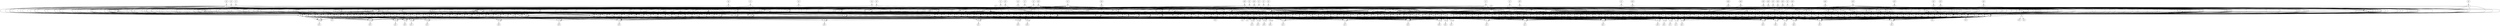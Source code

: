 digraph g {
 na1 -> pa1
 nb2 -> pb2
 pp -> np
 pa0 -> na0
 nc2 -> pc2
 pq -> nq
 pb0 -> nb0
 nc1 -> pc1
 pr -> nr
 na2 -> pa2
 nb1 -> pb1
 pc0 -> nc0
 ps -> ns
 pd0 -> nd0
 ne1 -> pe1
 nf2 -> pf2
 pt -> nt
 nd1 -> pd1
 pe0 -> ne0
 ng2 -> pg2
 pu -> nu
 nd2 -> pd2
 pf0 -> nf0
 ng1 -> pg1
 pv -> nv
 ne2 -> pe2
 nf1 -> pf1
 pg0 -> ng0
 pw -> nw
 ph0 -> nh0
 ni1 -> pi1
 nj2 -> pj2
 px -> nx
 nh1 -> ph1
 pi0 -> ni0
 nk2 -> pk2
 py -> ny
 nh2 -> ph2
 pj0 -> nj0
 nk1 -> pk1
 pz -> nz
 ni2 -> pi2
 nj1 -> pj1
 pk0 -> nk0
 pl0 -> nl0
 nm1 -> pm1
 nl1 -> pl1
 pm0 -> nm0
 nd5 -> pl2
 pn0 -> nn0
 no1 -> po1
 nn1 -> pn1
 po0 -> no0
 pp0 -> np0
 nq1 -> pq1
 pa -> na
 np1 -> pp1
 pq0 -> nq0
 pb -> nb
 pr0 -> nr0
 ns1 -> ps1
 pc -> nc
 nd5 -> pr1
 ps0 -> ns0
 pd -> nd
 nt0 -> pt0
 nu1 -> pu1
 pe -> ne
 nt1 -> pt1
 nu0 -> pu0
 pf -> nf
 nj2 -> pv0
 nw1 -> pw1
 pg -> ng
 nv1 -> pv1
 nw0 -> pw0
 ph -> nh
 nx0 -> px0
 ny1 -> py1
 pi -> ni
 nx1 -> px1
 ny0 -> py0
 pj -> nj
 nz0 -> pz0
 pk -> nk
 nz1 -> pz1
 pl -> nl
 pm -> nm
 pn -> nn
 po -> no
 n_n40 -> nd5
 nw -> nd5
 n_n35 -> nd5
 nu -> nd5
 n_n41 -> nd5
 n_n37 -> nd5
 ne0 -> nd5
  -> nd5
 nb9 -> nc2
 nc9 -> nc2
 nx8 -> nc2
 na9 -> nc2
 nw8 -> nc2
 nu6 -> nc2
 nk12 -> nc2
 nt10 -> nc2
 ng10 -> nc2
 nv6 -> nc2
 nm12 -> nc2
 ng11 -> nc2
 nk10 -> nc2
 nw6 -> nc2
 nh12 -> nc2
 np11 -> nc2
 nl10 -> nc2
 no11 -> nc2
 nn11 -> nc2
 nx9 -> nc2
 nw10 -> nc2
 nd8 -> nc2
 nr11 -> nc2
 nc12 -> nc2
 nc11 -> nc2
 no6 -> nc2
 nu7 -> nc2
 ns11 -> nc2
 nd12 -> nc2
 na11 -> nc2
 ni2 -> nc2
 nz5 -> nc2
 nq12 -> nc2
 no12 -> nc2
 nx11 -> nc2
 nf11 -> nc2
 ny9 -> nc2
 na6 -> nc2
 nq6 -> nc2
 nv12 -> nc2
 nz11 -> nc2
 nd11 -> nc2
 nf10 -> nc2
 nq8 -> nc2
 ns6 -> nc2
 nj12 -> nc2
 nt11 -> nc2
 ne12 -> nc2
 nn6 -> nc2
 nv10 -> nc2
 nw11 -> nc2
 nn7 -> nc2
 nl8 -> nc2
 nk6 -> nc2
 nz10 -> nc2
 np9 -> nc2
 no8 -> nc2
 nh6 -> nc2
 nx10 -> nc2
 nm6 -> nc2
 nj8 -> nc2
 np6 -> nc2
 nk8 -> nc2
 ne6 -> nc2
 nf8 -> nc2
 nc6 -> nc2
 nh8 -> nc2
 nb6 -> nc2
 no9 -> nc2
 nh9 -> nc2
 ni9 -> nc2
 nd9 -> nc2
 ne9 -> nc2
  -> nc2
 n_n40 -> n_n62
 nd0 -> n_n62
 nt -> n_n62
 n_n34 -> n_n62
 ns -> n_n62
 nz -> n_n62
 n_n38 -> n_n62
 n_n29 -> n_n62
  -> n_n62
 n_n40 -> n_n51
 n_n39 -> n_n51
 n_n35 -> n_n51
 nu -> n_n51
 ns -> n_n51
 n_n36 -> n_n51
 n_n29 -> n_n51
 na0 -> n_n51
 nd0 -> n_n51
 n_n38 -> n_n51
  -> n_n51
 n_n41 -> ni2
 nt -> ni2
 n_n42 -> ni2
 n_n27 -> ni2
 na -> ni2
 ne0 -> ni2
 n_n37 -> ni2
 nw -> ni2
 n_n39 -> ni2
 nu -> ni2
 nv -> ni2
  -> ni2
 n_n40 -> ng6
 nz -> ng6
 nt -> ng6
 n_n34 -> ng6
 ns -> ng6
 nd0 -> ng6
 ne0 -> ng6
  -> ng6
 nu -> nr6
 n_n40 -> nr6
 ns -> nr6
 n_n35 -> nr6
 nr -> nr6
 n_n37 -> nr6
 n_n38 -> nr6
 na0 -> nr6
 nc0 -> nr6
  -> nr6
 nt -> nj8
 nu -> nj8
 n_n18 -> nj8
 ns -> nj8
 n_n29 -> nj8
 n_n38 -> nj8
 nc0 -> nj8
 nd0 -> nj8
 n_n40 -> nj8
 n_n30 -> nj8
  -> nj8
 n_n30 -> nu8
 n_n39 -> nu8
 n_n20 -> nu8
 nv -> nu8
 nn -> nu8
 n_n37 -> nu8
 n_n38 -> nu8
  -> nu8
 nv -> nf9
 na0 -> nf9
 n_n35 -> nf9
 nu -> nf9
 n_n41 -> nf9
 nd0 -> nf9
 ne0 -> nf9
  -> nf9
 nv -> nq9
 nz -> nq9
 n_n41 -> nq9
 nt -> nq9
 n_n28 -> nq9
 ne0 -> nq9
 n_n39 -> nq9
 n_n37 -> nq9
  -> nq9
 nv -> nb10
 nd0 -> nb10
 nt -> nb10
 nu -> nb10
 ns -> nb10
 ne0 -> nb10
  -> nb10
 nv -> nm10
 nw -> nm10
 n_n35 -> nm10
 nu -> nm10
 ns -> nm10
 ne0 -> nm10
 n_n39 -> nm10
 nd0 -> nm10
  -> nm10
 nz9 -> nh1
 na11 -> nh1
 np9 -> nh1
 nt6 -> nh1
 nf9 -> nh1
 nr7 -> nh1
 nj6 -> nh1
 nt7 -> nh1
 ng6 -> nh1
 nd6 -> nh1
 ny5 -> nh1
 nz7 -> nh1
 no11 -> nh1
 nc8 -> nh1
 nr6 -> nh1
 nv7 -> nh1
 nn1 -> nh1
 nx7 -> nh1
 no1 -> nh1
 nh8 -> nh1
 no12 -> nh1
 ni8 -> nh1
 nr11 -> nh1
 ni12 -> nh1
 nt9 -> nh1
 nn12 -> nh1
 ne11 -> nh1
 nh11 -> nh1
  -> nh1
 nz1 -> nd2
 nx8 -> nd2
 nt8 -> nd2
 nv8 -> nd2
 ns8 -> nd2
 nr7 -> nd2
 np6 -> nd2
 nt11 -> nd2
 ni10 -> nd2
 nu7 -> nd2
 ne6 -> nd2
 nx9 -> nd2
 nl10 -> nd2
 nc8 -> nd2
 nr6 -> nd2
 nd12 -> nd2
 nn10 -> nd2
 ng8 -> nd2
 nk6 -> nd2
 nv11 -> nd2
 no10 -> nd2
 nh8 -> nd2
 nu6 -> nd2
 na11 -> nd2
 ny9 -> nd2
 nj8 -> nd2
 nq12 -> nd2
 ny10 -> nd2
 na10 -> nd2
 nm8 -> nd2
 nr12 -> nd2
 ng11 -> nd2
 nc7 -> nd2
 nq8 -> nd2
 ns11 -> nd2
 nd11 -> nd2
 ng10 -> nd2
 nd6 -> nd2
 nj11 -> nd2
 nb6 -> nd2
 nv12 -> nd2
 nx10 -> nd2
 no6 -> nd2
 np8 -> nd2
 nw9 -> nd2
 nn9 -> nd2
 nl6 -> nd2
 nm9 -> nd2
 ne9 -> nd2
 ni9 -> nd2
  -> nd2
 nv -> n_n63
 n_n37 -> n_n63
 n_n35 -> n_n63
 nu -> n_n63
 n_n41 -> n_n63
 nz -> n_n63
 ne0 -> n_n63
 n_n29 -> n_n63
  -> n_n63
 n_n40 -> n_n50
 nc0 -> n_n50
 nt -> n_n50
 nu -> n_n50
 ns -> n_n50
 n_n18 -> n_n50
 n_n29 -> n_n50
 n_n30 -> n_n50
 nd0 -> n_n50
 n_n38 -> n_n50
  -> n_n50
 nc10 -> nh2
 nd10 -> nh2
 np10 -> nh2
 nx5 -> nh2
 nv9 -> nh2
 nt12 -> nh2
 no8 -> nh2
  -> nh2
 n_n34 -> nh6
 n_n40 -> nh6
 ns -> nh6
 nt -> nh6
 nk -> nh6
 ne0 -> nh6
 nz -> nh6
 n_n37 -> nh6
  -> nh6
 n_n35 -> nq6
 nu -> nq6
 n_n26 -> nq6
 ns -> nq6
 na -> nq6
 ne0 -> nq6
 nc0 -> nq6
 n_n37 -> nq6
 n_n40 -> nq6
 na0 -> nq6
  -> nq6
 nu -> nk8
 n_n40 -> nk8
 ns -> nk8
 nt -> nk8
 ne -> nk8
 nd0 -> nk8
 n_n38 -> nk8
 n_n30 -> nk8
 nc0 -> nk8
  -> nk8
 n_n34 -> nt8
 n_n40 -> nt8
 ns -> nt8
 n_n35 -> nt8
 n_n20 -> nt8
 n_n37 -> nt8
 n_n38 -> nt8
 n_n30 -> nt8
 n_n39 -> nt8
  -> nt8
 nu -> ng9
 nv -> ng9
 n_n41 -> ng9
 n_n35 -> ng9
 n_n29 -> ng9
 ne0 -> ng9
 ny -> ng9
 n_n37 -> ng9
  -> ng9
 n_n34 -> np9
 nv -> np9
 n_n41 -> np9
 nt -> np9
 nb -> np9
 n_n37 -> np9
 ne0 -> np9
 nx -> np9
 n_n39 -> np9
  -> np9
 n_n34 -> nc10
 n_n40 -> nc10
 n_n41 -> nc10
 n_n35 -> nc10
 nd -> nc10
 n_n38 -> nc10
 n_n39 -> nc10
 nd0 -> nc10
  -> nc10
 nv -> nl10
 nw -> nl10
 n_n35 -> nl10
 nu -> nl10
 ns -> nl10
 n_n38 -> nl10
 n_n39 -> nl10
 nd0 -> nl10
  -> nl10
 ne9 -> ni1
 ni9 -> ni1
 nu8 -> ni1
 nx8 -> ni1
 nr8 -> ni1
 ng8 -> ni1
 nn1 -> ni1
 nk12 -> ni1
 ng11 -> ni1
 ni8 -> ni1
 no1 -> ni1
 nf12 -> ni1
 nx9 -> ni1
 nk8 -> ni1
 nw6 -> ni1
 nm12 -> ni1
 nc10 -> ni1
 nm8 -> ni1
 ng12 -> ni1
 nl12 -> ni1
 nd10 -> ni1
 no8 -> ni1
 nr11 -> ni1
 nz11 -> ni1
 nl10 -> ni1
 ny5 -> ni1
 nu9 -> ni1
 ny11 -> ni1
 nx10 -> ni1
 nf8 -> ni1
 nf6 -> ni1
 nt12 -> ni1
 nq11 -> ni1
 na11 -> ni1
 ne8 -> ni1
 nc6 -> ni1
 nu12 -> ni1
 nd7 -> ni1
 nd11 -> ni1
 ns7 -> ni1
 ng6 -> ni1
 nn12 -> ni1
 no7 -> ni1
 nj6 -> ni1
 ni12 -> ni1
 nn7 -> ni1
 nx11 -> ni1
 ng10 -> ni1
 nm7 -> ni1
 nu11 -> ni1
 ni10 -> ni1
 nl7 -> ni1
 nj7 -> ni1
 ni7 -> ni1
 ng7 -> ni1
 nf10 -> ni1
 no6 -> ni1
 ny9 -> ni1
 no9 -> ni1
 np9 -> ni1
  -> ni1
 ne12 -> nt1
 nc12 -> nt1
 nj12 -> nt1
 np11 -> nt1
  -> nt1
 nv -> n_n64
 n_n37 -> n_n64
 n_n35 -> n_n64
 nu -> n_n64
 n_n41 -> n_n64
 na0 -> n_n64
 ne0 -> n_n64
 n_n29 -> n_n64
  -> n_n64
 n_n40 -> n_n49
 nw -> n_n49
 nt -> n_n49
 nu -> n_n49
 n_n41 -> n_n49
 n_n42 -> n_n49
 n_n38 -> n_n49
 n_n29 -> n_n49
 n_n39 -> n_n49
 nd0 -> n_n49
  -> n_n49
 n_n35 -> nx5
 nu -> nx5
 nk -> nx5
 ns -> nx5
 nf -> nx5
 ne0 -> nx5
 n_n39 -> nx5
 n_n37 -> nx5
 nv -> nx5
 nz -> nx5
  -> nx5
 ns -> ne6
 nt -> ne6
 nk -> ne6
 n_n26 -> ne6
 na -> ne6
 n_n38 -> ne6
 nz -> ne6
 nd0 -> ne6
 n_n34 -> ne6
 n_n40 -> ne6
  -> ne6
 ns -> np6
 nt -> np6
 nk -> np6
 nl -> np6
 na -> np6
 n_n38 -> np6
 nz -> np6
 nd0 -> np6
 n_n34 -> np6
 n_n40 -> np6
  -> np6
 n_n34 -> np7
 nv -> np7
 n_n41 -> np7
 n_n35 -> np7
 n_n17 -> np7
 n_n12 -> np7
 n_n11 -> np7
 n_n9 -> np7
 n_n8 -> np7
 n_n14 -> np7
 n_n10 -> np7
 n_n13 -> np7
 nd0 -> np7
 n_n38 -> np7
 nw -> np7
 n_n39 -> np7
  -> np7
 n_n34 -> na8
 nv -> na8
 n_n41 -> na8
 n_n35 -> na8
 nj -> na8
 n_n15 -> na8
 n_n14 -> na8
 n_n16 -> na8
 n_n37 -> na8
 ne0 -> na8
 nw -> na8
 n_n39 -> na8
  -> na8
 nu -> nh9
 nv -> nh9
 n_n41 -> nh9
 n_n35 -> nh9
 na -> nh9
 ne0 -> nh9
 ny -> nh9
 n_n37 -> nh9
  -> nh9
 nv -> ns9
 nx -> ns9
 nt -> ns9
 n_n34 -> ns9
 n_n41 -> ns9
 n_n38 -> ns9
 n_n39 -> ns9
 nd0 -> ns9
  -> ns9
 nv -> nz9
 nw -> nz9
 nt -> nz9
 nu -> nz9
 n_n41 -> nz9
 ne0 -> nz9
 n_n39 -> nz9
 nd0 -> nz9
  -> nz9
 ns -> nk10
 n_n35 -> nk10
 n_n42 -> nk10
 n_n27 -> nk10
 na -> nk10
 ne0 -> nk10
 n_n37 -> nk10
 nw -> nk10
 n_n39 -> nk10
 nu -> nk10
 nv -> nk10
  -> nk10
 na11 -> nj1
 nd11 -> nj1
 nu8 -> nj1
 ne9 -> nj1
 nr8 -> nj1
 nw7 -> nj1
 no8 -> nj1
 nn1 -> nj1
 np12 -> nj1
 nx7 -> nj1
 nm8 -> nj1
 nr6 -> nj1
 ns12 -> nj1
 ny7 -> nj1
 ne12 -> nj1
 nn6 -> nj1
 nt12 -> nj1
 nz7 -> nj1
 nq8 -> nj1
 no1 -> nj1
 no12 -> nj1
 nd8 -> nj1
 nd6 -> nj1
 ny6 -> nj1
 nf12 -> nj1
 ne8 -> nj1
 ny5 -> nj1
 nu9 -> nj1
 nk12 -> nj1
 nv7 -> nj1
 ng8 -> nj1
 ng6 -> nj1
 nv6 -> nj1
 nn12 -> nj1
 nu7 -> nj1
 nh8 -> nj1
 nc6 -> nj1
 nw6 -> nj1
 ni12 -> nj1
 nt7 -> nj1
 ni8 -> nj1
 nj6 -> nj1
 nq7 -> nj1
 nk8 -> nj1
 nh6 -> nj1
 no11 -> nj1
 na12 -> nj1
 nr11 -> nj1
 nq11 -> nj1
 nd5 -> nj1
 nd10 -> nj1
 nx11 -> nj1
 ng11 -> nj1
 nc10 -> nj1
  -> nj1
 nr10 -> ns1
 ns10 -> ns1
 nz8 -> ns1
 nq9 -> ns1
 nu8 -> ns1
 nc6 -> ns1
 ns12 -> ns1
 nh6 -> ns1
 nq10 -> ns1
 nn7 -> ns1
 nb7 -> ns1
 ne12 -> ns1
 nz6 -> ns1
 nv6 -> ns1
 nm12 -> ns1
 nw6 -> ns1
 nv10 -> ns1
 ni6 -> ns1
 nj12 -> ns1
 nn6 -> ns1
 np12 -> ns1
 nx6 -> ns1
 nb12 -> ns1
 ny6 -> ns1
 nc12 -> ns1
 nz11 -> ns1
 np11 -> ns1
 nd5 -> ns1
 nk11 -> ns1
 nm11 -> ns1
  -> ns1
 nm6 -> nb2
 no6 -> nb2
 nm9 -> nb2
 nn9 -> nb2
 nl6 -> nb2
 ny7 -> nb2
 nd6 -> nb2
 nk12 -> nb2
 nx7 -> nb2
 nf6 -> nb2
 nu12 -> nb2
 na8 -> nb2
 nz5 -> nb2
 nr12 -> nb2
 nz7 -> nb2
 na6 -> nb2
 no12 -> nb2
 no7 -> nb2
 nc8 -> nb2
 nr6 -> nb2
 nv11 -> nb2
 nq7 -> nb2
 nb8 -> nb2
 ng12 -> nb2
 nx11 -> nb2
 nr7 -> nb2
 nl8 -> nb2
 ns6 -> nb2
 nd7 -> nb2
 nt7 -> nb2
 nj8 -> nb2
 nq6 -> nb2
 nj11 -> nb2
 nv7 -> nb2
 nn8 -> nb2
 nw7 -> nb2
 nm8 -> nb2
 no11 -> nb2
 ne11 -> nb2
 ns11 -> nb2
 nu11 -> nb2
 ny10 -> nb2
 ni10 -> nb2
 nm10 -> nb2
 nz9 -> nb2
 nh10 -> nb2
  -> nb2
 n_n40 -> n_n48
 n_n39 -> n_n48
 n_n35 -> n_n48
 n_n34 -> n_n48
 n_n41 -> n_n48
 n_n42 -> n_n48
 n_n29 -> n_n48
 n_n32 -> n_n48
 nd0 -> n_n48
 n_n38 -> n_n48
  -> n_n48
 nz11 -> nk2
 nd5 -> nk2
  -> nk2
 n_n40 -> nf6
 na0 -> nf6
 nt -> nf6
 n_n34 -> nf6
 ns -> nf6
 ne0 -> nf6
 n_n39 -> nf6
 nd0 -> nf6
  -> nf6
 nc0 -> no6
 nd0 -> no6
 nt -> no6
 nv -> no6
 n_n41 -> no6
 n_n38 -> no6
  -> no6
 n_n34 -> nq7
 nv -> nq7
 n_n41 -> nq7
 n_n35 -> nq7
 n_n17 -> nq7
 n_n12 -> nq7
 n_n11 -> nq7
 n_n9 -> nq7
 ns0 -> nq7
 n_n14 -> nq7
 n_n10 -> nq7
 n_n13 -> nq7
 nd0 -> nq7
 n_n38 -> nq7
 nw -> nq7
 n_n39 -> nq7
  -> nq7
 n_n34 -> nz7
 nv -> nz7
 n_n41 -> nz7
 n_n35 -> nz7
 nj -> nz7
 n_n15 -> nz7
 nn0 -> nz7
 n_n16 -> nz7
 n_n37 -> nz7
 ne0 -> nz7
 nw -> nz7
 n_n39 -> nz7
  -> nz7
 nv -> ni9
 ny -> ni9
 n_n35 -> ni9
 nu -> ni9
 n_n41 -> ni9
 nd0 -> ni9
 n_n38 -> ni9
  -> ni9
 nv -> nr9
 nw -> nr9
 nt -> nr9
 n_n34 -> nr9
 n_n41 -> nr9
 n_n38 -> nr9
 n_n39 -> nr9
 nd0 -> nr9
  -> nr9
 nt -> na10
 nu -> na10
 nq -> na10
 n_n41 -> na10
 n_n22 -> na10
 n_n38 -> na10
 nc0 -> na10
 n_n37 -> na10
 nv -> na10
 nw -> na10
  -> na10
 nv -> nj10
 nc0 -> nj10
 n_n35 -> nj10
 n_n34 -> nj10
 ns -> nj10
 n_n37 -> nj10
 ne0 -> nj10
  -> nj10
 nc9 -> nz0
 nd9 -> nz0
 na9 -> nz0
 nb9 -> nz0
 nw8 -> nz0
 nn8 -> nz0
 ns11 -> nz0
 nz5 -> nz0
 nu6 -> nz0
 ng8 -> nz0
 nq12 -> nz0
 nj8 -> nz0
 nq6 -> nz0
 ne6 -> nz0
 nx11 -> nz0
 np6 -> nz0
 nd12 -> nz0
 na6 -> nz0
 nk12 -> nz0
 nb6 -> nz0
 nv12 -> nz0
 nk6 -> nz0
 nf11 -> nz0
 ns6 -> nz0
 nt11 -> nz0
 nc11 -> nz0
 nw10 -> nz0
 nz10 -> nz0
 ni2 -> nz0
 nk10 -> nz0
  -> nz0
 n_n40 -> n_n47
 n_n39 -> n_n47
 nt -> n_n47
 nu -> n_n47
 ns -> n_n47
 n_n42 -> n_n47
 n_n29 -> n_n47
 n_n30 -> n_n47
 nd0 -> n_n47
 ne0 -> n_n47
  -> n_n47
 nt -> nz5
 n_n34 -> nz5
 n_n26 -> nz5
 ns -> nz5
 na -> nz5
 ne0 -> nz5
 nc0 -> nz5
 n_n37 -> nz5
 n_n40 -> nz5
 na0 -> nz5
  -> nz5
 n_n34 -> nk6
 n_n40 -> nk6
 ns -> nk6
 nt -> nk6
 na -> nk6
 n_n38 -> nk6
 nw -> nk6
 nd0 -> nk6
  -> nk6
 nu -> nv6
 n_n40 -> nv6
 ns -> nv6
 n_n35 -> nv6
 n_n36 -> nv6
 n_n37 -> nv6
 ne0 -> nv6
 na0 -> nv6
 n_n39 -> nv6
  -> nv6
 nv -> ng7
 nx -> ng7
 n_n35 -> ng7
 n_n34 -> ng7
 n_n41 -> ng7
 n_n4 -> ng7
 nl0 -> ng7
 n_n6 -> ng7
 n_n5 -> ng7
 n_n15 -> ng7
 n_n16 -> ng7
 n_n7 -> ng7
 nd0 -> ng7
 n_n38 -> ng7
  -> ng7
 nv -> nj9
 ny -> nj9
 n_n35 -> nj9
 nu -> nj9
 n_n41 -> nj9
 nd0 -> nj9
 ne0 -> nj9
  -> nj9
 nt -> nu9
 nu -> nu9
 n_n32 -> nu9
 n_n41 -> nu9
 nc -> nu9
 ne0 -> nu9
 nc0 -> nu9
 n_n37 -> nu9
 n_n40 -> nu9
 nw -> nu9
  -> nu9
 n_n34 -> nf10
 nv -> nf10
 ns -> nf10
 n_n35 -> nf10
 na -> nf10
 ne0 -> nf10
 n_n39 -> nf10
 n_n37 -> nf10
  -> nf10
 n_n40 -> nq10
 nw -> nq10
 n_n35 -> nq10
 n_n34 -> nq10
 ns -> nq10
 ne0 -> nq10
  -> nq10
 nr0 -> n_n9
  -> n_n9
 nt10 -> ny0
 nm6 -> ny0
 nf10 -> ny0
 nh9 -> ny0
  -> ny0
 nv -> n_n46
 n_n39 -> n_n46
 n_n35 -> n_n46
 nu -> n_n46
 ns -> n_n46
 n_n27 -> n_n46
 n_n29 -> n_n46
 n_n42 -> n_n46
 n_n37 -> n_n46
 ne0 -> n_n46
  -> n_n46
 n_n40 -> ny5
 na0 -> ny5
 nt -> ny5
 n_n34 -> ny5
 ns -> ny5
 n_n38 -> ny5
 nc0 -> ny5
 nd0 -> ny5
  -> ny5
 n_n35 -> nu6
 nu -> nu6
 nr -> nu6
 ns -> nu6
 na -> nu6
 n_n38 -> nu6
 n_n39 -> nu6
 nd0 -> nu6
 n_n40 -> nu6
 na0 -> nu6
  -> nu6
 nu -> nw6
 n_n40 -> nw6
 ns -> nw6
 n_n35 -> nw6
 nr -> nw6
 n_n37 -> nw6
 ne0 -> nw6
 na0 -> nw6
 n_n39 -> nw6
  -> nw6
 nv -> nf7
 nx -> nf7
 n_n35 -> nf7
 n_n34 -> nf7
 n_n41 -> nf7
 n_n4 -> nf7
 n_n3 -> nf7
 n_n6 -> nf7
 n_n5 -> nf7
 n_n15 -> nf7
 n_n16 -> nf7
 n_n7 -> nf7
 nd0 -> nf7
 n_n38 -> nf7
  -> nf7
 nt -> nk9
 nu -> nk9
 n_n25 -> nk9
 n_n41 -> nk9
 nh -> nk9
 n_n38 -> nk9
 nc0 -> nk9
 n_n37 -> nk9
 nv -> nk9
 nw -> nk9
  -> nk9
 nv -> nt9
 na0 -> nt9
 nt -> nt9
 n_n34 -> nt9
 ns -> nt9
 ne0 -> nt9
  -> nt9
 nv -> ng10
 n_n39 -> ng10
 n_n35 -> ng10
 n_n34 -> ng10
 ns -> ng10
 nd0 -> ng10
 n_n38 -> ng10
  -> ng10
 nu -> np10
 nv -> np10
 ns -> np10
 n_n35 -> np10
 nf -> np10
 n_n37 -> np10
 ne0 -> np10
 n_n24 -> np10
 n_n39 -> np10
  -> np10
 nn9 -> nx0
 nl11 -> nx0
 nl6 -> nx0
  -> nx0
 n_n40 -> n_n45
 nc0 -> n_n45
 n_n35 -> n_n45
 nu -> n_n45
 n_n41 -> n_n45
 nc -> n_n45
 n_n29 -> n_n45
 n_n32 -> n_n45
 n_n37 -> n_n45
 ne0 -> n_n45
  -> n_n45
 n_n34 -> ni6
 n_n40 -> ni6
 ns -> ni6
 nt -> ni6
 n_n28 -> ni6
 ne0 -> ni6
 nz -> ni6
 n_n37 -> ni6
  -> ni6
 nc0 -> nt6
 nd0 -> nt6
 nt -> nt6
 nv -> nt6
 n_n41 -> nt6
 ne0 -> nt6
  -> nt6
 n_n34 -> nl9
 nv -> nl9
 ns -> nl9
 nt -> nl9
 nk -> nl9
 nz -> nl9
 ne0 -> nl9
  -> nl9
 nt -> nw9
 nu -> nw9
 np -> nw9
 n_n41 -> nw9
 n_n42 -> nw9
 ne0 -> nw9
 n_n39 -> nw9
 n_n37 -> nw9
 nv -> nw9
 nw -> nw9
  -> nw9
 n_n35 -> nd10
 n_n34 -> nd10
 nf -> nd10
 n_n41 -> nd10
 n_n32 -> nd10
 nd0 -> nd10
 n_n38 -> nd10
 n_n40 -> nd10
 n_n39 -> nd10
  -> nd10
 n_n35 -> no10
 nu -> no10
 n_n25 -> no10
 ns -> no10
 n_n23 -> no10
 nv -> no10
 nc0 -> no10
  -> no10
 nt -> na6
 n_n34 -> na6
 nl -> na6
 ns -> na6
 na -> na6
 ne0 -> na6
 nc0 -> na6
 n_n37 -> na6
 n_n40 -> na6
 na0 -> na6
  -> na6
 n_n40 -> nj6
 nw -> nj6
 nt -> nj6
 n_n34 -> nj6
 ns -> nj6
 nd0 -> nj6
 ne0 -> nj6
  -> nj6
 n_n35 -> ns6
 nu -> ns6
 nl -> ns6
 ns -> ns6
 na -> ns6
 ne0 -> ns6
 nc0 -> ns6
 n_n37 -> ns6
 n_n40 -> ns6
 na0 -> ns6
  -> ns6
 nv -> nm9
 nz -> nm9
 n_n41 -> nm9
 nt -> nm9
 nk -> nm9
 ne0 -> nm9
 n_n39 -> nm9
 n_n37 -> nm9
  -> nm9
 nu -> nv9
 nv -> nv9
 n_n41 -> nv9
 nt -> nv9
 nf -> nv9
 n_n37 -> nv9
 ne0 -> nv9
 nw -> nv9
 n_n39 -> nv9
  -> nv9
 n_n34 -> ne10
 nv -> ne10
 ns -> ne10
 n_n35 -> ne10
 n_n29 -> ne10
 ne0 -> ne10
 n_n39 -> ne10
 n_n37 -> ne10
  -> ne10
 n_n35 -> nn10
 nu -> nn10
 np -> nn10
 ns -> nn10
 n_n42 -> nn10
 n_n37 -> nn10
 ne0 -> nn10
 nv -> nn10
 n_n39 -> nn10
  -> nn10
 ni9 -> nd1
 no9 -> nd1
 ne9 -> nd1
 nf9 -> nd1
 nx8 -> nd1
 nx7 -> nd1
 no1 -> nd1
 nx9 -> nd1
 nw7 -> nd1
 nn1 -> nd1
 nu11 -> nd1
 nz7 -> nd1
 ng6 -> nd1
 ny11 -> nd1
 ny7 -> nd1
 nj6 -> nd1
 nd7 -> nd1
 nf8 -> nd1
 nu12 -> nd1
 nd11 -> nd1
 nd8 -> nd1
 ni12 -> nd1
 ne11 -> nd1
 nq7 -> nd1
 nm8 -> nd1
 ng12 -> nd1
 ng11 -> nd1
 nt7 -> nd1
 ni8 -> nd1
 nr11 -> nd1
 nh11 -> nd1
 nu7 -> nd1
 nf6 -> nd1
 nv7 -> nd1
 ny5 -> nd1
 nn12 -> nd1
 nx10 -> nd1
 nl12 -> nd1
 na11 -> nd1
 nl10 -> nd1
 ny9 -> nd1
 ng10 -> nd1
 np9 -> nd1
 no6 -> nd1
  -> nd1
 n_n40 -> no1
 na0 -> no1
 n_n35 -> no1
 nu -> no1
 ns -> no1
 n_n38 -> no1
 nc0 -> no1
 nd0 -> no1
  -> no1
 nv -> nz1
 n_n30 -> nz1
 n_n0 -> nz1
 n_n20 -> nz1
 n_n1 -> nz1
 n_n38 -> nz1
 n_n39 -> nz1
 n_n37 -> nz1
  -> nz1
 n_n40 -> n_n65
 nw -> n_n65
 nt -> n_n65
 n_n34 -> n_n65
 ns -> n_n65
 n_n29 -> n_n65
 nd0 -> n_n65
 n_n38 -> n_n65
  -> n_n65
 n_n34 -> nz6
 n_n40 -> nz6
 ns -> nz6
 n_n35 -> nz6
 n_n28 -> nz6
 nz -> nz6
 ne0 -> nz6
  -> nz6
 nv -> nk7
 nx -> nk7
 n_n35 -> nk7
 n_n34 -> nk7
 n_n41 -> nk7
 nh0 -> nk7
 n_n16 -> nk7
 n_n7 -> nk7
 nd0 -> nk7
 n_n38 -> nk7
  -> nk7
 n_n34 -> nv7
 nv -> nv7
 n_n41 -> nv7
 n_n35 -> nv7
 n_n17 -> nv7
 n_n11 -> nv7
 nn0 -> nv7
 n_n12 -> nv7
 n_n13 -> nv7
 nd0 -> nv7
 n_n38 -> nv7
 nw -> nv7
 n_n39 -> nv7
  -> nv7
 nt -> ng8
 nu -> ng8
 nd -> ng8
 ns -> ng8
 na -> ng8
 n_n37 -> ng8
 n_n38 -> ng8
 n_n40 -> ng8
 nb0 -> ng8
  -> ng8
 n_n37 -> nr8
 n_n38 -> nr8
 n_n30 -> nr8
 n_n39 -> nr8
 no -> nr8
  -> nr8
 n_n35 -> nc9
 nu -> nc9
 n_n26 -> nc9
 n_n41 -> nc9
 na -> nc9
 n_n37 -> nc9
 ne0 -> nc9
 nv -> nc9
 na0 -> nc9
  -> nc9
 nj0 -> n_n5
  -> n_n5
  -> nj2
 nd12 -> nc1
 ng8 -> nc1
 nx11 -> nc1
  -> nc1
 nz8 -> np1
 ne9 -> np1
 no7 -> np1
 nx8 -> np1
 nn7 -> np1
 ny8 -> np1
 nq7 -> np1
 ng7 -> np1
 np7 -> np1
 nr8 -> np1
 nh7 -> np1
 ns7 -> np1
 ni7 -> np1
 nr7 -> np1
 nj7 -> np1
 nu7 -> np1
 nd7 -> np1
 nx9 -> np1
 ny10 -> np1
 nz9 -> np1
 nk7 -> np1
 nt7 -> np1
 nc12 -> np1
 nb10 -> np1
 nx10 -> np1
 nf10 -> np1
 nl7 -> np1
 nw7 -> np1
 ni8 -> np1
 na12 -> np1
 nt9 -> np1
 nb11 -> np1
 ng10 -> np1
 nm7 -> np1
 nv7 -> np1
 nh8 -> np1
 nz11 -> np1
 nk11 -> np1
 na11 -> np1
 nh10 -> np1
 nc6 -> np1
 nw6 -> np1
 nd5 -> np1
 ni11 -> np1
 nm10 -> np1
 ns9 -> np1
 ng6 -> np1
 nv6 -> np1
 nx11 -> np1
 nl9 -> np1
 nl10 -> np1
 no6 -> np1
 nu12 -> np1
 nq11 -> np1
 nu11 -> np1
 ng11 -> np1
 ns10 -> np1
 nt6 -> np1
 nt12 -> np1
 nf12 -> np1
 nd10 -> np1
 nh11 -> np1
 nr10 -> np1
 ny9 -> np1
 nc8 -> np1
 ne12 -> np1
 nn1 -> np1
 nr11 -> np1
 nk12 -> np1
 nc10 -> np1
 nd11 -> np1
 nz7 -> np1
 ny5 -> np1
 no1 -> np1
 no12 -> np1
 nm12 -> np1
 np11 -> np1
 ne11 -> np1
 ny7 -> np1
 nd6 -> np1
 ng12 -> np1
 nu9 -> np1
 nn12 -> np1
 nj10 -> np1
 nq9 -> np1
 nx7 -> np1
 nf6 -> np1
 nr6 -> np1
 no11 -> np1
 nv10 -> np1
 ni10 -> np1
 nr9 -> np1
 ng8 -> np1
 nk8 -> np1
 ni6 -> np1
 nz6 -> np1
 ni12 -> np1
 nf8 -> np1
 nm8 -> np1
 nh6 -> np1
 nb7 -> np1
 nj12 -> np1
 ne8 -> np1
 no8 -> np1
 nn6 -> np1
 nx6 -> np1
 np12 -> np1
 nd8 -> np1
 nq8 -> np1
 nj6 -> np1
 ny6 -> np1
 ns12 -> np1
 np9 -> np1
 nj9 -> np1
 no9 -> np1
 nf9 -> np1
 ni9 -> np1
  -> np1
 na6 -> ny1
 nz5 -> ny1
 nq6 -> ny1
 ns6 -> ny1
 ns11 -> ny1
 nj8 -> ny1
  -> ny1
 n_n34 -> n_n55
 nv -> n_n55
 n_n41 -> n_n55
 nt -> n_n55
 n_n2 -> n_n55
 ne0 -> n_n55
 nx -> n_n55
 n_n39 -> n_n55
 n_n37 -> n_n55
  -> n_n55
 nt -> na7
 nu -> na7
 nq -> na7
 n_n41 -> na7
 ni -> na7
 n_n38 -> na7
 nc0 -> na7
 n_n37 -> na7
 nv -> na7
 nw -> na7
  -> na7
 nv -> nj7
 nx -> nj7
 n_n35 -> nj7
 n_n34 -> nj7
 n_n41 -> nj7
 ni0 -> nj7
 n_n15 -> nj7
 n_n16 -> nj7
 n_n7 -> nj7
 nd0 -> nj7
 n_n38 -> nj7
  -> nj7
 n_n34 -> nw7
 nv -> nw7
 n_n41 -> nw7
 n_n35 -> nw7
 n_n17 -> nw7
 nq0 -> nw7
 n_n14 -> nw7
 n_n12 -> nw7
 n_n13 -> nw7
 nd0 -> nw7
 n_n38 -> nw7
 nw -> nw7
 n_n39 -> nw7
  -> nw7
 n_n40 -> nf8
 nb0 -> nf8
 nt -> nf8
 nu -> nf8
 ns -> nf8
 n_n37 -> nf8
 ne0 -> nf8
  -> nf8
 nu -> ns8
 n_n40 -> ns8
 n_n41 -> ns8
 n_n35 -> ns8
 n_n20 -> ns8
 n_n38 -> ns8
 n_n39 -> ns8
 n_n37 -> ns8
 n_n19 -> ns8
 n_n30 -> ns8
  -> ns8
 n_n41 -> nb9
 n_n35 -> nb9
 nk -> nb9
 nl -> nb9
 na -> nb9
 ne0 -> nb9
 nz -> nb9
 n_n37 -> nb9
 nu -> nb9
 nv -> nb9
  -> nb9
 ni0 -> n_n6
  -> n_n6
 ni2 -> nb1
 nk10 -> nb1
 na9 -> nb1
 nc9 -> nb1
 nw8 -> nb1
 ne6 -> nb1
 nz5 -> nb1
 nj8 -> nb1
 ns6 -> nb1
 nk6 -> nb1
 ns11 -> nb1
 nt11 -> nb1
 nk12 -> nb1
 nw10 -> nb1
 nc11 -> nb1
  -> nb1
 nd11 -> nq1
 ng11 -> nq1
 ne9 -> nq1
  -> nq1
 n_n34 -> n_n67
 n_n40 -> n_n67
 n_n41 -> n_n67
 nt -> n_n67
 n_n2 -> n_n67
 n_n38 -> n_n67
 nw -> n_n67
 nd0 -> n_n67
  -> n_n67
 n_n40 -> n_n56
 n_n39 -> n_n56
 nt -> n_n56
 n_n34 -> n_n56
 ns -> n_n56
 n_n29 -> n_n56
 na0 -> n_n56
 nd0 -> n_n56
 n_n38 -> n_n56
  -> n_n56
 n_n40 -> nx6
 nx -> nx6
 n_n35 -> nx6
 nu -> nx6
 ns -> nx6
 ne0 -> nx6
  -> nx6
 nv -> ni7
 nx -> ni7
 n_n35 -> ni7
 n_n34 -> ni7
 n_n41 -> ni7
 n_n6 -> ni7
 nj0 -> ni7
 n_n15 -> ni7
 n_n16 -> ni7
 n_n7 -> ni7
 nd0 -> ni7
 n_n38 -> ni7
  -> ni7
 n_n34 -> nx7
 nv -> nx7
 n_n41 -> nx7
 n_n35 -> nx7
 n_n17 -> nx7
 np0 -> nx7
 n_n13 -> nx7
 nd0 -> nx7
 n_n38 -> nx7
 nw -> nx7
 n_n39 -> nx7
  -> nx7
 n_n40 -> ni8
 n_n30 -> ni8
 nt -> ni8
 nu -> ni8
 ns -> ni8
 ne0 -> ni8
 nc0 -> ni8
 nd0 -> ni8
  -> ni8
 n_n35 -> np8
 nu -> np8
 nq -> np8
 ns -> np8
 n_n22 -> np8
 nv -> np8
 nc0 -> np8
  -> np8
 n_n41 -> na9
 n_n35 -> na9
 nk -> na9
 n_n26 -> na9
 na -> na9
 ne0 -> na9
 nz -> na9
 n_n37 -> na9
 nu -> na9
 nv -> na9
  -> na9
 ng0 -> n_n7
  -> n_n7
 nz10 -> na1
 np6 -> na1
 nb9 -> na1
 nw10 -> na1
 na9 -> na1
 ne6 -> na1
  -> na1
 ng8 -> na2
 nf8 -> na2
 nk8 -> na2
 ni8 -> na2
 no8 -> na2
  -> na2
 nv -> n_n66
 nw -> n_n66
 n_n35 -> n_n66
 nu -> n_n66
 n_n41 -> n_n66
 n_n29 -> n_n66
 n_n37 -> n_n66
 ne0 -> n_n66
  -> n_n66
 n_n40 -> n_n57
 nc0 -> n_n57
 nt -> n_n57
 n_n34 -> n_n57
 ns -> n_n57
 n_n29 -> n_n57
 na0 -> n_n57
 n_n37 -> n_n57
 ne0 -> n_n57
  -> n_n57
 n_n40 -> ny6
 nw -> ny6
 n_n35 -> ny6
 nu -> ny6
 ns -> ny6
 ne0 -> ny6
  -> ny6
 nv -> nh7
 nx -> nh7
 n_n35 -> nh7
 n_n34 -> nh7
 n_n41 -> nh7
 nk0 -> nh7
 n_n6 -> nh7
 n_n5 -> nh7
 n_n15 -> nh7
 n_n16 -> nh7
 n_n7 -> nh7
 nd0 -> nh7
 n_n38 -> nh7
  -> nh7
 n_n34 -> ny7
 nv -> ny7
 n_n41 -> ny7
 n_n35 -> ny7
 n_n17 -> ny7
 nm0 -> ny7
 nd0 -> ny7
 n_n38 -> ny7
 nw -> ny7
 n_n39 -> ny7
  -> ny7
 nu -> nh8
 n_n40 -> nh8
 ns -> nh8
 nt -> nh8
 n_n32 -> nh8
 n_n38 -> nh8
 nb0 -> nh8
 n_n37 -> nh8
  -> nh8
 n_n40 -> nq8
 n_n30 -> nq8
 nt -> nq8
 nu -> nq8
 ns -> nq8
 n_n38 -> nq8
 n_n39 -> nq8
 nd0 -> nq8
  -> nq8
 nu -> nz8
 nv -> nz8
 n_n41 -> nz8
 n_n35 -> nz8
 n_n28 -> nz8
 nz -> nz8
  -> nz8
 ns0 -> n_n8
  -> n_n8
 nn9 -> nw0
 nm9 -> nw0
  -> nw0
 ny8 -> nk1
 ne9 -> nk1
 nu8 -> nk1
 nx8 -> nk1
 nr8 -> nk1
 no1 -> nk1
 np12 -> nk1
 ni11 -> nk1
 ng10 -> nk1
 nn1 -> nk1
 nu12 -> nk1
 nh11 -> nk1
 nh10 -> nk1
 nr6 -> nk1
 nl12 -> nk1
 nt9 -> nk1
 nj10 -> nk1
 ng12 -> nk1
 nm12 -> nk1
 nl9 -> nk1
 nl10 -> nk1
 nw6 -> nk1
 nz11 -> nk1
 na11 -> nk1
 no6 -> nk1
 nx6 -> nk1
 nd7 -> nk1
 ny10 -> nk1
 nt6 -> nk1
 ns7 -> nk1
 nj6 -> nk1
 ny6 -> nk1
 nu11 -> nk1
 ne11 -> nk1
 ny9 -> nk1
 nc8 -> nk1
 ng6 -> nk1
 no11 -> nk1
 ny11 -> nk1
 nb11 -> nk1
 nz9 -> nk1
 np7 -> nk1
 nc6 -> nk1
 nr11 -> nk1
 nx9 -> nk1
 nr7 -> nk1
 nf6 -> nk1
 no12 -> nk1
 nb10 -> nk1
 nn7 -> nk1
 nd6 -> nk1
 nx10 -> nk1
 nr9 -> nk1
 no7 -> nk1
 ny5 -> nk1
 nm10 -> nk1
 ns9 -> nk1
 ng7 -> nk1
 nq8 -> nk1
 nh7 -> nk1
 ni8 -> nk1
 nf8 -> nk1
 ne8 -> nk1
 np9 -> nk1
 nj9 -> nk1
 no9 -> nk1
 nf9 -> nk1
 ni9 -> nk1
  -> nk1
 nj9 -> nv1
 nq9 -> nv1
 nz8 -> nv1
 nf9 -> nv1
 ny8 -> nv1
 ni7 -> nv1
 na12 -> nv1
 ne7 -> nv1
 nh7 -> nv1
 nd5 -> nv1
 nu10 -> nv1
 nk7 -> nv1
 nq10 -> nv1
 nb11 -> nv1
 nj7 -> nv1
 nb12 -> nv1
 nh11 -> nv1
 nm7 -> nv1
 nk11 -> nv1
 np10 -> nv1
 nl7 -> nv1
 nt9 -> nv1
 nx5 -> nv1
 ns7 -> nv1
 nb10 -> nv1
 nr10 -> nv1
 np7 -> nv1
 nm11 -> nv1
 ns10 -> nv1
 nf7 -> nv1
 nb7 -> nv1
 ng7 -> nv1
 nz6 -> nv1
 nl9 -> nv1
 nk9 -> nv1
 ni11 -> nv1
 nj10 -> nv1
 na7 -> nv1
 nt6 -> nv1
 nv9 -> nv1
 nr9 -> nv1
 ns9 -> nv1
  -> nv1
 n_n68 -> nf2
 n_n67 -> nf2
 ne10 -> nf2
 nl11 -> nf2
 ng9 -> nf2
 n_n44 -> nf2
 n_n55 -> nf2
 n_n45 -> nf2
 n_n54 -> nf2
 n_n53 -> nf2
 n_n43 -> nf2
 n_n52 -> nf2
 n_n48 -> nf2
 n_n59 -> nf2
 n_n49 -> nf2
 n_n58 -> nf2
 n_n46 -> nf2
 n_n57 -> nf2
 n_n47 -> nf2
 n_n56 -> nf2
 n_n50 -> nf2
 n_n61 -> nf2
 n_n51 -> nf2
 n_n60 -> nf2
 n_n62 -> nf2
 n_n64 -> nf2
 n_n63 -> nf2
 n_n66 -> nf2
 n_n65 -> nf2
  -> nf2
 n_n40 -> n_n58
 nw -> n_n58
 nt -> n_n58
 nu -> n_n58
 n_n41 -> n_n58
 n_n38 -> n_n58
 n_n29 -> n_n58
 nc0 -> n_n58
 nd0 -> n_n58
  -> n_n58
 n_n40 -> n_n44
 nc0 -> n_n44
 n_n35 -> n_n44
 n_n34 -> n_n44
 n_n41 -> n_n44
 n_n33 -> n_n44
 n_n29 -> n_n44
 n_n32 -> n_n44
 n_n37 -> n_n44
 ne0 -> n_n44
  -> n_n44
 n_n40 -> nc6
 na0 -> nc6
 nt -> nc6
 n_n34 -> nc6
 ns -> nc6
 ne0 -> nc6
 n_n39 -> nc6
 n_n37 -> nc6
  -> nc6
 n_n40 -> nn6
 nw -> nn6
 nt -> nn6
 n_n34 -> nn6
 ns -> nn6
 n_n37 -> nn6
 ne0 -> nn6
  -> nn6
 n_n40 -> nd7
 n_n39 -> nd7
 n_n35 -> nd7
 nu -> nd7
 n_n41 -> nd7
 nd0 -> nd7
 ne0 -> nd7
  -> nd7
 n_n34 -> no7
 nv -> no7
 n_n41 -> no7
 n_n35 -> no7
 n_n17 -> no7
 n_n12 -> no7
 n_n11 -> no7
 nr0 -> no7
 n_n8 -> no7
 n_n14 -> no7
 n_n10 -> no7
 n_n13 -> no7
 nd0 -> no7
 n_n38 -> no7
 nw -> no7
 n_n39 -> no7
  -> no7
 n_n34 -> nr7
 nv -> nr7
 n_n41 -> nr7
 n_n35 -> nr7
 n_n17 -> nr7
 n_n12 -> nr7
 n_n11 -> nr7
 n_n14 -> nr7
 no0 -> nr7
 n_n13 -> nr7
 nd0 -> nr7
 n_n38 -> nr7
 nw -> nr7
 n_n39 -> nr7
  -> nr7
 n_n34 -> nc8
 nv -> nc8
 n_n41 -> nc8
 n_n35 -> nc8
 nj -> nc8
 nh0 -> nc8
 n_n37 -> nc8
 ne0 -> nc8
 nw -> nc8
 n_n39 -> nc8
  -> nc8
 nt -> nn8
 nu -> nn8
 n_n42 -> nn8
 ns -> nn8
 na -> nn8
 ne0 -> nn8
 n_n39 -> nn8
 nd0 -> nn8
 n_n40 -> nn8
 n_n30 -> nn8
  -> nn8
 nv -> ny8
 n_n21 -> ny8
 n_n35 -> ny8
 nu -> ny8
 n_n41 -> ny8
 nd0 -> ny8
 ne0 -> ny8
  -> ny8
 nv -> nx9
 nd0 -> nx9
 nt -> nx9
 nu -> nx9
 ns -> nx9
 n_n38 -> nx9
  -> nx9
 nv -> ni10
 nc0 -> ni10
 n_n35 -> ni10
 n_n34 -> ni10
 ns -> ni10
 n_n37 -> ni10
 n_n38 -> ni10
  -> ni10
 nm -> n_n1
  -> n_n1
 np9 -> ng1
 na11 -> ng1
 nu8 -> ng1
 no9 -> ng1
 nr8 -> ng1
 nw7 -> ng1
 nn6 -> ng1
 ns12 -> ng1
 nv7 -> ng1
 no1 -> ng1
 no12 -> ng1
 nh8 -> ng1
 nh6 -> ng1
 nr11 -> ng1
 nz7 -> ng1
 nj6 -> ng1
 no11 -> ng1
 ne12 -> ng1
 nv6 -> ng1
 nv10 -> ng1
 ni8 -> ng1
 nw6 -> ng1
 ni12 -> ng1
 nd6 -> ng1
 nn1 -> ng1
 nj12 -> ng1
 nq7 -> ng1
 ny5 -> ng1
 nr6 -> ng1
 np12 -> ng1
 nt7 -> ng1
 ng6 -> ng1
 nu7 -> ng1
 nc6 -> ng1
 nx6 -> ng1
 nm12 -> ng1
 ny6 -> ng1
 nn12 -> ng1
 nc12 -> ng1
 nb10 -> ng1
 np11 -> ng1
 nl9 -> ng1
 nt9 -> ng1
  -> ng1
 ni9 -> nl1
 no9 -> nl1
 nu8 -> nl1
 nx8 -> nl1
 nr8 -> nl1
 nf8 -> nl1
 ns12 -> nl1
 ny11 -> nl1
 ne8 -> nl1
 np12 -> nl1
 nz11 -> nl1
 ne12 -> nl1
 nb7 -> nl1
 nc12 -> nl1
 nh8 -> nl1
 nu12 -> nl1
 nd7 -> nl1
 nh6 -> nl1
 nv10 -> nl1
 nx10 -> nl1
 nf6 -> nl1
 nn12 -> nl1
 nx9 -> nl1
 ng7 -> nl1
 ng12 -> nl1
 nj12 -> nl1
 np11 -> nl1
 nh7 -> nl1
 nn6 -> nl1
 ni12 -> nl1
 nu11 -> nl1
 ni7 -> nl1
 ny6 -> nl1
 nj7 -> nl1
 nv6 -> nl1
 nm12 -> nl1
 nj10 -> nl1
 nl12 -> nl1
 nl10 -> nl1
 ng10 -> nl1
 ny9 -> nl1
 nf10 -> nl1
 np9 -> nl1
 no6 -> nl1
  -> nl1
 nq11 -> nu1
 nf12 -> nu1
 nd10 -> nu1
 nx11 -> nu1
 nc10 -> nu1
 ng8 -> nu1
 nk8 -> nu1
 nu9 -> nu1
 no8 -> nu1
 nk12 -> nu1
 nt12 -> nu1
  -> nu1
 nc0 -> n_n68
 n_n37 -> n_n68
 nt -> n_n68
 nv -> n_n68
 n_n41 -> n_n68
 ne0 -> n_n68
 n_n29 -> n_n68
  -> n_n68
 n_n34 -> n_n59
 nv -> n_n59
 n_n41 -> n_n59
 nt -> n_n59
 n_n2 -> n_n59
 n_n37 -> n_n59
 ne0 -> n_n59
 nw -> n_n59
 n_n39 -> n_n59
  -> n_n59
 n_n40 -> n_n54
 n_n39 -> n_n54
 n_n35 -> n_n54
 nu -> n_n54
 n_n41 -> n_n54
 n_n29 -> n_n54
 nx -> n_n54
 nd0 -> n_n54
 n_n38 -> n_n54
  -> n_n54
 n_n40 -> nd6
 na0 -> nd6
 nt -> nd6
 n_n34 -> nd6
 ns -> nd6
 n_n38 -> nd6
 nc0 -> nd6
 n_n37 -> nd6
  -> nd6
 nv -> nm6
 nc0 -> nm6
 n_n41 -> nm6
 nt -> nm6
 na -> nm6
 n_n37 -> nm6
 ne0 -> nm6
  -> nm6
 n_n35 -> ne7
 nu -> ne7
 nq -> ne7
 ns -> ne7
 ni -> ne7
 nv -> ne7
 nc0 -> ne7
  -> ne7
 nv -> nn7
 nx -> nn7
 n_n35 -> nn7
 n_n34 -> nn7
 n_n41 -> nn7
 n_n37 -> nn7
 ne0 -> nn7
  -> nn7
 nv -> ns7
 nw -> ns7
 n_n35 -> ns7
 n_n34 -> ns7
 n_n41 -> ns7
 nc0 -> ns7
 ne0 -> ns7
  -> ns7
 n_n34 -> nb8
 nv -> nb8
 n_n41 -> nb8
 n_n35 -> nb8
 nj -> nb8
 nf0 -> nb8
 n_n37 -> nb8
 ne0 -> nb8
 nw -> nb8
 n_n39 -> nb8
  -> nb8
 nu -> no8
 n_n40 -> no8
 ns -> no8
 nt -> no8
 nf -> no8
 nd0 -> no8
 ne0 -> no8
 n_n30 -> no8
 n_n39 -> no8
  -> no8
 nv -> nx8
 n_n21 -> nx8
 n_n35 -> nx8
 nu -> nx8
 n_n41 -> nx8
 nd0 -> nx8
 n_n38 -> nx8
  -> nx8
 nv -> ny9
 nw -> ny9
 nt -> ny9
 nu -> ny9
 n_n41 -> ny9
 n_n38 -> ny9
 n_n39 -> ny9
 nd0 -> ny9
  -> ny9
 nv -> nh10
 n_n39 -> nh10
 n_n35 -> nh10
 n_n34 -> nh10
 ns -> nh10
 nd0 -> nh10
 ne0 -> nh10
  -> nh10
 nb -> n_n2
  -> n_n2
 nn9 -> nt0
 ne10 -> nt0
 nl6 -> nt0
 nm9 -> nt0
 ng9 -> nt0
 nl11 -> nt0
  -> nt0
 nf9 -> nf1
 ni9 -> nf1
 ny8 -> nf1
 ne9 -> nf1
 nx8 -> nf1
 nd8 -> nf1
 nn1 -> nf1
 nb10 -> nf1
 nx10 -> nf1
 nf8 -> nf1
 no1 -> nf1
 nx9 -> nf1
 ny10 -> nf1
 nh8 -> nf1
 ng12 -> nf1
 ny11 -> nf1
 na11 -> nf1
 ni8 -> nf1
 nr6 -> nf1
 nu11 -> nf1
 nb11 -> nf1
 nm8 -> nf1
 nu12 -> nf1
 nh11 -> nf1
 ng10 -> nf1
 ny5 -> nf1
 nr11 -> nf1
 ng11 -> nf1
 nh10 -> nf1
 nq7 -> nf1
 nd6 -> nf1
 nn12 -> nf1
 nt9 -> nf1
 nl10 -> nf1
 np7 -> nf1
 nf6 -> nf1
 ni12 -> nf1
 nl9 -> nf1
 nm10 -> nf1
 ng6 -> nf1
 nd7 -> nf1
 nj6 -> nf1
 nl12 -> nf1
 ne11 -> nf1
 ny9 -> nf1
 nd11 -> nf1
 nz9 -> nf1
 nt6 -> nf1
 ns9 -> nf1
 no6 -> nf1
 nj9 -> nf1
 nr9 -> nf1
  -> nf1
 no9 -> nm1
 np9 -> nm1
 ne9 -> nm1
 ni9 -> nm1
 nx8 -> nm1
 ni7 -> nm1
 nf6 -> nm1
 nu12 -> nm1
 ny11 -> nm1
 nk7 -> nm1
 nd6 -> nm1
 np12 -> nm1
 nd5 -> nm1
 nl7 -> nm1
 nh6 -> nm1
 no11 -> nm1
 na12 -> nm1
 no7 -> nm1
 nc6 -> nm1
 no12 -> nm1
 nc12 -> nm1
 ns7 -> nm1
 nr6 -> nm1
 nv10 -> nm1
 ng11 -> nm1
 ne8 -> nm1
 nn6 -> nm1
 nm12 -> nm1
 nx9 -> nm1
 nf8 -> nm1
 nv6 -> nm1
 nj12 -> nm1
 np11 -> nm1
 nh8 -> nm1
 ng12 -> nm1
 ni12 -> nm1
 nu11 -> nm1
 nm8 -> nm1
 nx6 -> nm1
 ne12 -> nm1
 nw6 -> nm1
 nl12 -> nm1
 nx10 -> nm1
 nd7 -> nm1
 nd11 -> nm1
 nl10 -> nm1
 nf10 -> nm1
 ng10 -> nm1
 no6 -> nm1
 ny9 -> nm1
  -> nm1
 np6 -> nx1
 ne6 -> nx1
 nq12 -> nx1
 nk6 -> nx1
 ns11 -> nx1
 nj8 -> nx1
  -> nx1
 nv8 -> ne2
 nz1 -> ne2
 nw6 -> ne2
 nr12 -> ne2
 ns8 -> ne2
 nx6 -> ne2
 no12 -> ne2
 nt8 -> ne2
 ny6 -> ne2
 nv12 -> ne2
 nz6 -> ne2
 nu12 -> ne2
 nr8 -> ne2
 nb7 -> ne2
 ns12 -> ne2
 nq10 -> ne2
 nt12 -> ne2
 nu9 -> ne2
 nj12 -> ne2
 nx5 -> ne2
 nf10 -> ne2
 no6 -> ne2
 ni9 -> ne2
 no11 -> ne2
 np12 -> ne2
 np10 -> ne2
 ng10 -> ne2
 nm6 -> ne2
 nj9 -> ne2
 nr11 -> ne2
 nv10 -> ne2
 nd7 -> ne2
 no10 -> ne2
 nc7 -> ne2
 nv9 -> ne2
 nl6 -> ne2
 ns11 -> ne2
 ni12 -> ne2
 nj11 -> ne2
 nn10 -> ne2
 nk9 -> ne2
 nt6 -> ne2
 nm9 -> ne2
 nw11 -> ne2
 nk11 -> ne2
 nm10 -> ne2
 na10 -> ne2
 nq9 -> ne2
 nd9 -> ne2
 nv11 -> ne2
 nm11 -> ne2
 nl10 -> ne2
 na7 -> ne2
 np9 -> ne2
 ne9 -> ne2
 nc11 -> ne2
 nr10 -> ne2
 nk10 -> ne2
 ny9 -> ne2
 ns9 -> ne2
 nf9 -> ne2
 nb11 -> ne2
 ns10 -> ne2
 nj10 -> ne2
 nz9 -> ne2
 nr9 -> ne2
 nh9 -> ne2
 n_n69 -> ne2
 np7 -> ne2
 na8 -> ne2
 nk12 -> ne2
 nz11 -> ne2
 nb10 -> ne2
 ne11 -> ne2
 ne7 -> ne2
 ni10 -> ne2
 nw9 -> ne2
 nq7 -> ne2
 nz7 -> ne2
 nl12 -> ne2
 nd5 -> ne2
 np11 -> ne2
 nd11 -> ne2
 nu10 -> ne2
 nh10 -> ne2
 ni2 -> ne2
 ng7 -> ne2
 nn7 -> ne2
 ny7 -> ne2
 nm12 -> ne2
 ny11 -> ne2
 nt10 -> ne2
 ng11 -> ne2
 np8 -> ne2
 no9 -> ne2
 nb9 -> ne2
 nf7 -> ne2
 no7 -> ne2
 nx7 -> ne2
 nn12 -> ne2
 nx11 -> ne2
 nx9 -> ne2
 nf11 -> ne2
 nw10 -> ne2
 nn9 -> ne2
 nc9 -> ne2
 nh8 -> ne2
 nz5 -> ne2
 nj6 -> ne2
 nv6 -> ne2
 nh12 -> ne2
 nd12 -> ne2
 nt11 -> ne2
 ni11 -> ne2
 nx10 -> ne2
 ni8 -> ne2
 ny5 -> ne2
 nk6 -> ne2
 nu6 -> ne2
 nn11 -> ne2
 nc12 -> ne2
 nu11 -> ne2
 nh11 -> ne2
 ny10 -> ne2
 nj8 -> ne2
 nd6 -> ne2
 nh6 -> ne2
 ng12 -> ne2
 nq11 -> ne2
 nb12 -> ne2
 nc10 -> ne2
 nt9 -> ne2
 nz10 -> ne2
 nk8 -> ne2
 na6 -> ne2
 ni6 -> ne2
 nq12 -> ne2
 nf12 -> ne2
 na12 -> ne2
 nd10 -> ne2
 nl9 -> ne2
 na11 -> ne2
 nh7 -> ne2
 ns7 -> ne2
 nd8 -> ne2
 no8 -> ne2
 ne6 -> ne2
 nr6 -> ne2
 ni7 -> ne2
 nr7 -> ne2
 ne8 -> ne2
 nn8 -> ne2
 np6 -> ne2
 nn1 -> ne2
 nf8 -> ne2
 ne12 -> ne2
 nc6 -> ne2
 nq6 -> ne2
 na9 -> ne2
 ng8 -> ne2
 nq8 -> ne2
 ng6 -> ne2
 ns6 -> ne2
 nl7 -> ne2
 nw7 -> ne2
 nf6 -> ne2
 no1 -> ne2
 ny8 -> ne2
 nm7 -> ne2
 nv7 -> ne2
 nb6 -> ne2
 nn6 -> ne2
 nz8 -> ne2
 nj7 -> ne2
 nu7 -> ne2
 nb8 -> ne2
 nm8 -> ne2
 nw8 -> ne2
 nk7 -> ne2
 nt7 -> ne2
 nc8 -> ne2
 nl8 -> ne2
 nx8 -> ne2
  -> ne2
 n_n34 -> n_n60
 n_n40 -> n_n60
 n_n41 -> n_n60
 nt -> n_n60
 n_n2 -> n_n60
 nx -> n_n60
 nd0 -> n_n60
 n_n38 -> n_n60
  -> n_n60
 n_n40 -> n_n53
 nc0 -> n_n53
 n_n35 -> n_n53
 nu -> n_n53
 ns -> n_n53
 nl -> n_n53
 n_n29 -> n_n53
 na0 -> n_n53
 n_n37 -> n_n53
 ne0 -> n_n53
  -> n_n53
 no9 -> ng2
 np9 -> ng2
 ne9 -> ng2
 ni9 -> ng2
 nx8 -> ng2
 nf8 -> ng2
 nl12 -> ng2
 nk8 -> ng2
 nn12 -> ng2
 ni12 -> ng2
 nt12 -> ng2
 nj6 -> ng2
 ng11 -> ng2
 no1 -> ng2
 nx9 -> ng2
 ny5 -> ng2
 ny11 -> ng2
 ng6 -> ng2
 nd7 -> ng2
 nn1 -> ng2
 na11 -> ng2
 nu9 -> ng2
 nd11 -> ng2
 nx10 -> ng2
 ng10 -> ng2
 nl10 -> ng2
 no6 -> ng2
 ny9 -> ng2
  -> ng2
 ny -> nl6
 n_n39 -> nl6
 nt -> nl6
 nv -> nl6
 n_n41 -> nl6
 n_n37 -> nl6
 ne0 -> nl6
  -> nl6
 n_n34 -> nb7
 n_n40 -> nb7
 ns -> nb7
 n_n35 -> nb7
 nk -> nb7
 nz -> nb7
 ne0 -> nb7
  -> nb7
 nv -> nm7
 nx -> nm7
 n_n35 -> nm7
 n_n34 -> nm7
 n_n41 -> nm7
 nf0 -> nm7
 nd0 -> nm7
 n_n38 -> nm7
  -> nm7
 nv -> nt7
 nw -> nt7
 n_n35 -> nt7
 n_n34 -> nt7
 n_n41 -> nt7
 ne0 -> nt7
 n_n39 -> nt7
 nd0 -> nt7
  -> nt7
 n_n40 -> ne8
 nb0 -> ne8
 nt -> ne8
 nu -> ne8
 ns -> ne8
 n_n38 -> ne8
 n_n39 -> ne8
 nd0 -> ne8
  -> ne8
 n_n40 -> nl8
 n_n30 -> nl8
 nt -> nl8
 nu -> nl8
 ns -> nl8
 ne0 -> nl8
 nc0 -> nl8
 n_n37 -> nl8
  -> nl8
 nu -> nw8
 nv -> nw8
 n_n41 -> nw8
 n_n35 -> nw8
 na -> nw8
 ne0 -> nw8
 nw -> nw8
 n_n37 -> nw8
  -> nw8
 n_n35 -> nd9
 nu -> nd9
 nl -> nd9
 n_n41 -> nd9
 na -> nd9
 n_n37 -> nd9
 ne0 -> nd9
 nv -> nd9
 na0 -> nd9
  -> nd9
 n_n34 -> no9
 nv -> no9
 n_n41 -> no9
 nt -> no9
 nb -> no9
 n_n37 -> no9
 ne0 -> no9
 nw -> no9
 n_n39 -> no9
  -> no9
 nl0 -> n_n3
  -> n_n3
 nl11 -> nu0
 ng9 -> nu0
  -> nu0
 nf9 -> ne1
 ni9 -> ne1
 ny8 -> ne1
 ne9 -> ne1
 nx8 -> ne1
 no7 -> ne1
 ny11 -> ne1
 nl10 -> ne1
 nu11 -> ne1
 nm10 -> ne1
 nh8 -> ne1
 nl12 -> ne1
 nx10 -> ne1
 nf8 -> ne1
 nd7 -> ne1
 ny10 -> ne1
 nd6 -> ne1
 ng11 -> ne1
 ny9 -> ne1
 nm8 -> ne1
 ne11 -> ne1
 nz9 -> ne1
 nr6 -> ne1
 nx9 -> ne1
 ng10 -> ne1
 nf6 -> ne1
 nh11 -> ne1
 nh10 -> ne1
 nu12 -> ne1
 ng12 -> ne1
 nd11 -> ne1
 no6 -> ne1
 nb11 -> ne1
 nt6 -> ne1
 ns9 -> ne1
 np9 -> ne1
 nr9 -> ne1
 nj9 -> ne1
 no9 -> ne1
  -> ne1
 nu -> nn1
 n_n40 -> nn1
 ns -> nn1
 n_n35 -> nn1
 n_n36 -> nn1
 nd0 -> nn1
 ne0 -> nn1
 na0 -> nn1
 n_n39 -> nn1
  -> nn1
 nc9 -> nw1
 nd9 -> nw1
 na9 -> nw1
 nb9 -> nw1
 nw8 -> nw1
 nx11 -> nw1
 nd12 -> nw1
 nk12 -> nw1
 nv12 -> nw1
 ng8 -> nw1
 nc11 -> nw1
 nn8 -> nw1
 nf11 -> nw1
 nt10 -> nw1
 nt11 -> nw1
 nb6 -> nw1
 nw10 -> nw1
 nu6 -> nw1
 nz10 -> nw1
 nk10 -> nw1
 ni2 -> nw1
 nf10 -> nw1
 nh9 -> nw1
 nm6 -> nw1
  -> nw1
 nv -> n_n69
 na0 -> n_n69
 nt -> n_n69
 nu -> n_n69
 ns -> n_n69
 ne0 -> n_n69
  -> n_n69
 n_n40 -> n_n61
 n_n37 -> n_n61
 nt -> n_n61
 nu -> n_n61
 ns -> n_n61
 nb0 -> n_n61
 n_n29 -> n_n61
 nd -> n_n61
  -> n_n61
 n_n40 -> n_n52
 n_n39 -> n_n52
 n_n35 -> n_n52
 nu -> n_n52
 ns -> n_n52
 nr -> n_n52
 n_n29 -> n_n52
 na0 -> n_n52
 nd0 -> n_n52
 n_n38 -> n_n52
  -> n_n52
 nv -> n_n43
 nw -> n_n43
 nt -> n_n43
 nu -> n_n43
 n_n41 -> n_n43
 n_n27 -> n_n43
 n_n42 -> n_n43
 ne0 -> n_n43
 n_n29 -> n_n43
 n_n39 -> n_n43
 n_n37 -> n_n43
  -> n_n43
 n_n34 -> nb6
 n_n40 -> nb6
 ns -> nb6
 nt -> nb6
 na -> nb6
 nd0 -> nb6
 n_n38 -> nb6
 na0 -> nb6
 n_n39 -> nb6
  -> nb6
 nt -> nc7
 nu -> nc7
 n_n25 -> nc7
 n_n41 -> nc7
 n_n23 -> nc7
 n_n38 -> nc7
 nc0 -> nc7
 n_n37 -> nc7
 nv -> nc7
 nw -> nc7
  -> nc7
 nv -> nl7
 nx -> nl7
 n_n35 -> nl7
 n_n34 -> nl7
 n_n41 -> nl7
 n_n16 -> nl7
 ng0 -> nl7
 nd0 -> nl7
 n_n38 -> nl7
  -> nl7
 n_n34 -> nu7
 nv -> nu7
 n_n41 -> nu7
 n_n35 -> nu7
 n_n17 -> nu7
 nq0 -> nu7
 nn0 -> nu7
 n_n12 -> nu7
 n_n13 -> nu7
 nd0 -> nu7
 n_n38 -> nu7
 nw -> nu7
 n_n39 -> nu7
  -> nu7
 n_n34 -> nd8
 nv -> nd8
 n_n41 -> nd8
 n_n35 -> nd8
 n_n17 -> nd8
 n_n37 -> nd8
 ne0 -> nd8
 nw -> nd8
 n_n39 -> nd8
  -> nd8
 n_n40 -> nm8
 n_n30 -> nm8
 nt -> nm8
 nu -> nm8
 ns -> nm8
 n_n38 -> nm8
 nc0 -> nm8
 n_n37 -> nm8
  -> nm8
 n_n30 -> nv8
 n_n39 -> nv8
 n_n20 -> nv8
 n_n40 -> nv8
 nn -> nv8
 n_n37 -> nv8
 n_n38 -> nv8
  -> nv8
 nv -> ne9
 na0 -> ne9
 n_n35 -> ne9
 nu -> ne9
 n_n41 -> ne9
 nd0 -> ne9
 n_n38 -> ne9
  -> ne9
 na0 -> nn9
 n_n39 -> nn9
 nt -> nn9
 nv -> nn9
 n_n41 -> nn9
 n_n37 -> nn9
 ne0 -> nn9
  -> nn9
 nk0 -> n_n4
  -> n_n4
 n_n26 -> nw10
 n_n27 -> nw10
 n_n42 -> nw10
 nk -> nw10
 na -> nw10
 ne0 -> nw10
 n_n39 -> nw10
 n_n37 -> nw10
 nz -> nw10
 nu -> nw10
 nv -> nw10
 ns -> nw10
 n_n35 -> nw10
  -> nw10
 nu -> nh11
 nv -> nh11
 ns -> nh11
 n_n35 -> nh11
 nl -> nh11
 nd0 -> nh11
 ne0 -> nh11
 na0 -> nh11
 n_n39 -> nh11
  -> nh11
 nu -> ns11
 n_n40 -> ns11
 n_n41 -> ns11
 nt -> ns11
 na -> ns11
 nd0 -> ns11
 n_n38 -> ns11
 nw -> ns11
 nc0 -> ns11
  -> ns11
 nu -> nd12
 n_n40 -> nd12
 n_n41 -> nd12
 n_n35 -> nd12
 na -> nd12
 nd0 -> nd12
 n_n38 -> nd12
 nx -> nd12
 n_n39 -> nd12
  -> nd12
 nu -> no12
 n_n40 -> no12
 n_n41 -> no12
 nt -> no12
 nd -> no12
 n_n37 -> no12
 ne0 -> no12
 nw -> no12
 nc0 -> no12
  -> no12
 n_n40 -> nv10
 nx -> nv10
 nt -> nv10
 n_n34 -> nv10
 n_n41 -> nv10
 n_n37 -> nv10
 ne0 -> nv10
  -> nv10
 nv -> ni11
 nw -> ni11
 nt -> ni11
 n_n34 -> ni11
 ns -> ni11
 ne0 -> ni11
  -> ni11
 n_n40 -> nr11
 nw -> nr11
 nt -> nr11
 nu -> nr11
 n_n41 -> nr11
 ne0 -> nr11
 nc0 -> nr11
 nd0 -> nr11
  -> nr11
 n_n40 -> ne12
 n_n30 -> ne12
 nt -> ne12
 nu -> ne12
 ns -> ne12
 ne0 -> ne12
 n_n39 -> ne12
 n_n37 -> ne12
  -> ne12
 n_n34 -> nn12
 n_n40 -> nn12
 n_n41 -> nn12
 nt -> nn12
 nb -> nn12
 n_n38 -> nn12
 nw -> nn12
 nd0 -> nn12
  -> nn12
 n_n35 -> nu10
 nu -> nu10
 n_n25 -> nu10
 ns -> nu10
 nh -> nu10
 nv -> nu10
 nc0 -> nu10
  -> nu10
 n_n40 -> nj11
 nc0 -> nj11
 n_n35 -> nj11
 nu -> nj11
 n_n41 -> nj11
 n_n37 -> nj11
 n_n38 -> nj11
  -> nj11
 n_n40 -> nu11
 n_n39 -> nu11
 n_n35 -> nu11
 n_n34 -> nu11
 n_n41 -> nu11
 nd0 -> nu11
 ne0 -> nu11
  -> nu11
 n_n40 -> nb12
 na0 -> nb12
 n_n35 -> nb12
 nu -> nb12
 n_n41 -> nb12
 n_n37 -> nb12
 ne0 -> nb12
  -> nb12
 n_n40 -> nm12
 nw -> nm12
 nt -> nm12
 n_n34 -> nm12
 n_n41 -> nm12
 n_n37 -> nm12
 ne0 -> nm12
  -> nm12
 nu -> nt10
 nv -> nt10
 ns -> nt10
 nt -> nt10
 na -> nt10
 n_n37 -> nt10
 ne0 -> nt10
  -> nt10
 n_n34 -> nk11
 nv -> nk11
 ns -> nk11
 nt -> nk11
 n_n28 -> nk11
 nz -> nk11
 ne0 -> nk11
  -> nk11
 n_n41 -> nt11
 n_n35 -> nt11
 n_n32 -> nt11
 n_n42 -> nt11
 na -> nt11
 n_n38 -> nt11
 n_n39 -> nt11
 nd0 -> nt11
 n_n34 -> nt11
 n_n40 -> nt11
  -> nt11
 n_n40 -> nc12
 nx -> nc12
 n_n35 -> nc12
 nu -> nc12
 n_n41 -> nc12
 ne0 -> nc12
 n_n39 -> nc12
 n_n37 -> nc12
  -> nc12
 n_n40 -> nl12
 nc0 -> nl12
 n_n35 -> nl12
 nu -> nl12
 n_n41 -> nl12
 nd0 -> nl12
 n_n38 -> nl12
  -> nl12
 nn -> n_n0
  -> n_n0
 n_n27 -> ns10
 ns -> ns10
 n_n42 -> ns10
 n_n28 -> ns10
 na -> ns10
 n_n37 -> ns10
 ne0 -> ns10
 n_n39 -> ns10
 nv -> ns10
 nz -> ns10
 n_n35 -> ns10
 nu -> ns10
  -> ns10
 nt -> nv12
 nu -> nv12
 n_n42 -> nv12
 n_n41 -> nv12
 na -> nv12
 n_n38 -> nv12
 n_n39 -> nv12
 nd0 -> nv12
 n_n40 -> nv12
 nw -> nv12
  -> nv12
 nd -> n_n32
  -> n_n32
 na0 -> n_n21
  -> n_n21
 no0 -> n_n10
  -> n_n10
 n_n35 -> nr10
 nu -> nr10
 n_n28 -> nr10
 ns -> nr10
 nf -> nr10
 ne0 -> nr10
 n_n39 -> nr10
 n_n37 -> nr10
 nv -> nr10
 nz -> nr10
  -> nr10
 nf -> n_n42
  -> n_n42
 nc -> n_n33
  -> n_n33
 no -> n_n20
  -> n_n20
 nq0 -> n_n11
  -> n_n11
 ns -> n_n41
  -> n_n41
 nb0 -> n_n30
  -> n_n30
 nh -> n_n23
  -> n_n23
 np0 -> n_n12
  -> n_n12
 nv -> n_n40
  -> n_n40
 ng -> n_n31
  -> n_n31
 ni -> n_n22
  -> n_n22
 nm0 -> n_n13
  -> n_n13
 n_n40 -> nv11
 nc0 -> nv11
 n_n35 -> nv11
 n_n34 -> nv11
 n_n41 -> nv11
 n_n37 -> nv11
 n_n38 -> nv11
  -> nv11
 nu -> ng12
 n_n40 -> ng12
 ns -> ng12
 n_n35 -> ng12
 nr -> ng12
 nd0 -> ng12
 n_n38 -> ng12
 na0 -> ng12
 n_n39 -> ng12
  -> ng12
 n_n40 -> nr12
 nw -> nr12
 nt -> nr12
 nu -> nr12
 n_n41 -> nr12
 n_n38 -> nr12
 nc0 -> nr12
 n_n37 -> nr12
  -> nr12
 nr -> n_n36
  -> n_n36
 nq -> n_n25
  -> n_n25
 nn0 -> n_n14
  -> n_n14
 n_n35 -> nw11
 n_n34 -> nw11
 n_n32 -> nw11
 n_n41 -> nw11
 n_n33 -> nw11
 n_n37 -> nw11
 ne0 -> nw11
 n_n40 -> nw11
 nc0 -> nw11
  -> nw11
 n_n41 -> nf12
 n_n35 -> nf12
 n_n32 -> nf12
 ng -> nf12
 n_n33 -> nf12
 ne0 -> nf12
 nc0 -> nf12
 n_n37 -> nf12
 nu -> nf12
 n_n40 -> nf12
  -> nf12
 n_n40 -> ns12
 na0 -> ns12
 nt -> ns12
 nu -> ns12
 n_n41 -> ns12
 ne0 -> ns12
 n_n39 -> ns12
 n_n37 -> ns12
  -> ns12
 nd0 -> n_n37
  -> n_n37
 nz -> n_n24
  -> n_n24
 nh0 -> n_n15
  -> n_n15
 nu -> nb11
 nv -> nb11
 ns -> nb11
 n_n35 -> nb11
 nl -> nb11
 nd0 -> nb11
 ne0 -> nb11
 nz -> nb11
 n_n39 -> nb11
  -> nb11
 nv -> nm11
 nw -> nm11
 nt -> nm11
 nu -> nm11
 ns -> nm11
 ne0 -> nm11
  -> nm11
 nu -> nt12
 n_n40 -> nt12
 n_n41 -> nt12
 nt -> nt12
 nf -> nt12
 nd0 -> nt12
 n_n38 -> nt12
 nw -> nt12
 n_n39 -> nt12
  -> nt12
 nu -> n_n34
  -> n_n34
 np -> n_n27
  -> n_n27
 nf0 -> n_n16
  -> n_n16
 n_n27 -> nc11
 ns -> nc11
 n_n42 -> nc11
 n_n26 -> nc11
 na -> nc11
 n_n37 -> nc11
 ne0 -> nc11
 n_n39 -> nc11
 nv -> nc11
 na0 -> nc11
 n_n35 -> nc11
 nu -> nc11
  -> nc11
 nu -> nl11
 nv -> nl11
 ns -> nl11
 nt -> nl11
 n_n29 -> nl11
 ne0 -> nl11
 ny -> nl11
 n_n37 -> nl11
  -> nl11
 n_n40 -> nu12
 nw -> nu12
 nt -> nu12
 nu -> nu12
 n_n41 -> nu12
 ne0 -> nu12
 n_n39 -> nu12
 nd0 -> nu12
  -> nu12
 nt -> n_n35
  -> n_n35
 nl -> n_n26
  -> n_n26
 nj -> n_n17
  -> n_n17
 nu -> na11
 nv -> na11
 ns -> na11
 n_n35 -> na11
 nl -> na11
 nd0 -> na11
 n_n38 -> na11
 nz -> na11
 n_n39 -> na11
  -> na11
 nu -> nd11
 nv -> nd11
 ns -> nd11
 n_n35 -> nd11
 n_n26 -> nd11
 nd0 -> nd11
 n_n38 -> nd11
 na0 -> nd11
 n_n39 -> nd11
  -> nd11
 nt -> no11
 nu -> no11
 n_n32 -> no11
 n_n41 -> no11
 n_n33 -> no11
 ne0 -> no11
 nc0 -> no11
 n_n37 -> no11
 n_n40 -> no11
 nw -> no11
  -> no11
 n_n40 -> nz11
 ny -> nz11
 n_n35 -> nz11
 nu -> nz11
 n_n41 -> nz11
 n_n37 -> nz11
 ne0 -> nz11
  -> nz11
 n_n41 -> nk12
 n_n35 -> nk12
 n_n33 -> nk12
 n_n32 -> nk12
 na -> nk12
 ne0 -> nk12
 nc0 -> nk12
 n_n37 -> nk12
 nu -> nk12
 n_n40 -> nk12
  -> nk12
 na -> n_n29
  -> n_n29
 ne -> n_n18
  -> n_n18
 nl -> nz10
 n_n27 -> nz10
 n_n42 -> nz10
 nk -> nz10
 na -> nz10
 ne0 -> nz10
 n_n39 -> nz10
 n_n37 -> nz10
 nz -> nz10
 nu -> nz10
 nv -> nz10
 ns -> nz10
 n_n35 -> nz10
  -> nz10
 nu -> ne11
 nv -> ne11
 ns -> ne11
 n_n35 -> ne11
 n_n26 -> ne11
 nd0 -> ne11
 ne0 -> ne11
 na0 -> ne11
 n_n39 -> ne11
  -> ne11
 n_n41 -> nn11
 n_n35 -> nn11
 n_n32 -> nn11
 n_n31 -> nn11
 n_n33 -> nn11
 ne0 -> nn11
 nc0 -> nn11
 n_n37 -> nn11
 nu -> nn11
 n_n40 -> nn11
  -> nn11
 n_n40 -> na12
 ny -> na12
 n_n35 -> na12
 nu -> na12
 n_n41 -> na12
 nd0 -> na12
 n_n38 -> na12
  -> na12
 n_n40 -> nj12
 nw -> nj12
 nt -> nj12
 nu -> nj12
 n_n41 -> nj12
 ne0 -> nj12
 n_n39 -> nj12
 n_n37 -> nj12
  -> nj12
 nk -> n_n28
  -> n_n28
 nx -> n_n19
  -> n_n19
 nu -> ny10
 nv -> ny10
 ns -> ny10
 n_n35 -> ny10
 n_n26 -> ny10
 nd0 -> ny10
 ne0 -> ny10
 nz -> ny10
 n_n39 -> ny10
  -> ny10
 n_n27 -> nf11
 ns -> nf11
 n_n42 -> nf11
 nl -> nf11
 na -> nf11
 n_n37 -> nf11
 ne0 -> nf11
 n_n39 -> nf11
 nv -> nf11
 na0 -> nf11
 n_n35 -> nf11
 nu -> nf11
  -> nf11
 n_n35 -> nq11
 nu -> nq11
 ng -> nq11
 n_n41 -> nq11
 nd -> nq11
 n_n37 -> nq11
 ne0 -> nq11
 n_n40 -> nq11
 nc0 -> nq11
  -> nq11
 n_n41 -> nx11
 n_n35 -> nx11
 nc -> nx11
 n_n32 -> nx11
 na -> nx11
 ne0 -> nx11
 nc0 -> nx11
 n_n37 -> nx11
 n_n34 -> nx11
 n_n40 -> nx11
  -> nx11
 n_n34 -> ni12
 n_n40 -> ni12
 n_n41 -> ni12
 nt -> ni12
 nb -> ni12
 n_n38 -> ni12
 nx -> ni12
 nd0 -> ni12
  -> ni12
 n_n40 -> np12
 nx -> np12
 nt -> np12
 nu -> np12
 n_n41 -> np12
 ne0 -> np12
 n_n39 -> np12
 n_n37 -> np12
  -> np12
 ne0 -> n_n38
  -> n_n38
 nu -> nx10
 nv -> nx10
 ns -> nx10
 n_n35 -> nx10
 n_n26 -> nx10
 nd0 -> nx10
 n_n38 -> nx10
 nz -> nx10
 n_n39 -> nx10
  -> nx10
 nu -> ng11
 nv -> ng11
 ns -> ng11
 n_n35 -> ng11
 nl -> ng11
 nd0 -> ng11
 n_n38 -> ng11
 na0 -> ng11
 n_n39 -> ng11
  -> ng11
 n_n40 -> np11
 n_n39 -> np11
 n_n35 -> np11
 n_n34 -> np11
 n_n41 -> np11
 n_n37 -> np11
 ne0 -> np11
  -> np11
 n_n40 -> ny11
 nc0 -> ny11
 n_n35 -> ny11
 n_n34 -> ny11
 n_n41 -> ny11
 nd0 -> ny11
 n_n38 -> ny11
  -> ny11
 n_n35 -> nh12
 nu -> nh12
 n_n31 -> nh12
 n_n41 -> nh12
 nd -> nh12
 n_n37 -> nh12
 ne0 -> nh12
 n_n40 -> nh12
 nc0 -> nh12
  -> nh12
 n_n35 -> nq12
 nu -> nq12
 n_n36 -> nq12
 ns -> nq12
 na -> nq12
 n_n38 -> nq12
 n_n39 -> nq12
 nd0 -> nq12
 n_n40 -> nq12
 na0 -> nq12
  -> nq12
 nc0 -> n_n39
  -> n_n39
}
